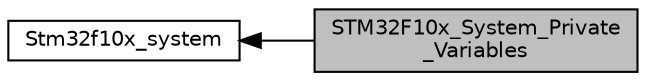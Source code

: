 digraph "STM32F10x_System_Private_Variables"
{
  edge [fontname="Helvetica",fontsize="10",labelfontname="Helvetica",labelfontsize="10"];
  node [fontname="Helvetica",fontsize="10",shape=record];
  rankdir=LR;
  Node0 [label="STM32F10x_System_Private\l_Variables",height=0.2,width=0.4,color="black", fillcolor="grey75", style="filled", fontcolor="black"];
  Node1 [label="Stm32f10x_system",height=0.2,width=0.4,color="black", fillcolor="white", style="filled",URL="$group__stm32f10x__system.html"];
  Node1->Node0 [shape=plaintext, dir="back", style="solid"];
}
